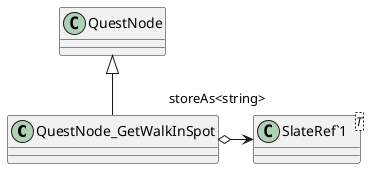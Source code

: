 @startuml
class QuestNode_GetWalkInSpot {
}
class "SlateRef`1"<T> {
}
QuestNode <|-- QuestNode_GetWalkInSpot
QuestNode_GetWalkInSpot o-> "storeAs<string>" "SlateRef`1"
@enduml
